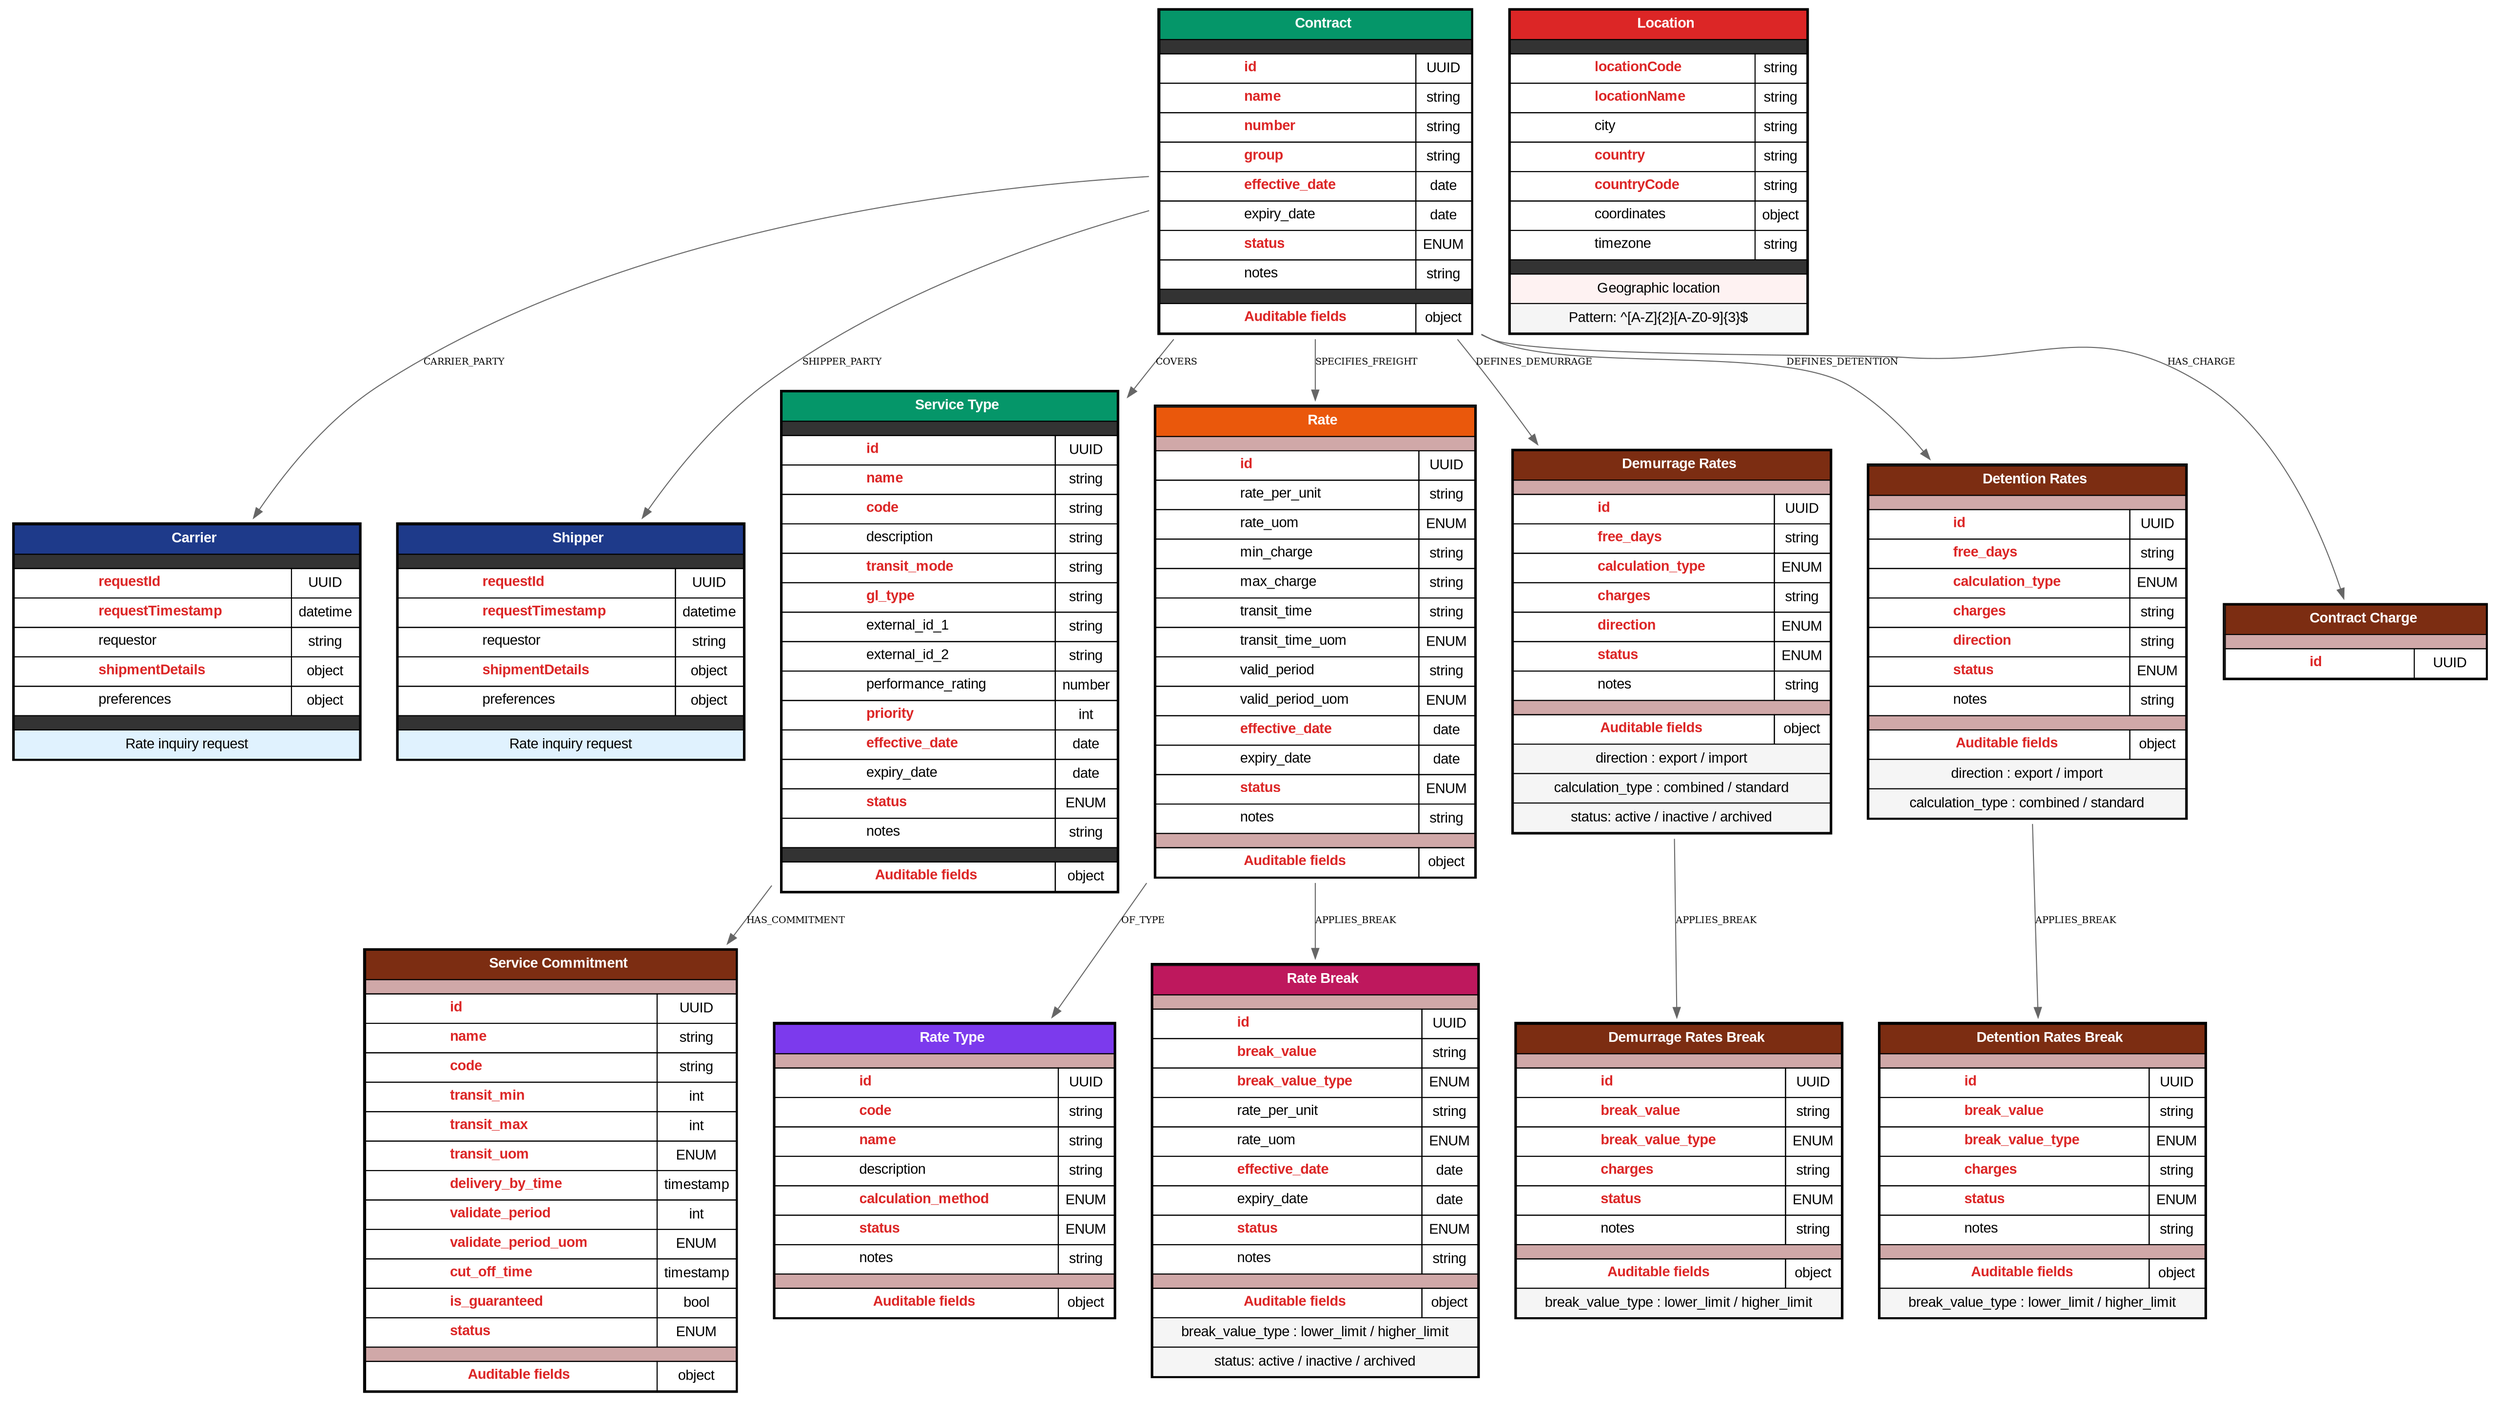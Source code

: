 // Rate Explorer Data Model Visualization
// Version: 1.0

digraph rate_explorer_data_model_visualization {
    rankdir=TB;
    node [fontname="Arial", shape=none];

    // Carrier
    carrier [label=<
        <TABLE BORDER="2" CELLBORDER="1" CELLSPACING="0" CELLPADDING="6">
            <TR>
                <TD BGCOLOR="#1E3A8A" COLSPAN="3">
                    <FONT COLOR="white"><B>Carrier</B></FONT>
                </TD>
            </TR>
            <TR><TD COLSPAN="3" BGCOLOR="#333333" HEIGHT="2"></TD></TR>
            <TR>
                <TD COLSPAN="2" ALIGN="LEFT">
                    <FONT COLOR="#DC2626"><B>requestId</B></FONT>
                </TD>
                <TD><FONT COLOR="#000000">UUID</FONT></TD>
            </TR>
            <TR>
                <TD COLSPAN="2" ALIGN="LEFT">
                    <FONT COLOR="#DC2626"><B>requestTimestamp</B></FONT>
                </TD>
                <TD><FONT COLOR="#000000">datetime</FONT></TD>
            </TR>
            <TR>
                <TD COLSPAN="2" ALIGN="LEFT">
                    <FONT COLOR="#000000">requestor</FONT>
                </TD>
                <TD><FONT COLOR="#000000">string</FONT></TD>
            </TR>
            <TR>
                <TD COLSPAN="2" ALIGN="LEFT">
                    <FONT COLOR="#DC2626"><B>shipmentDetails</B></FONT>
                </TD>
                <TD><FONT COLOR="#000000">object</FONT></TD>
            </TR>
            <TR>
                <TD COLSPAN="2" ALIGN="LEFT">
                    <FONT COLOR="#000000">preferences</FONT>
                </TD>
                <TD><FONT COLOR="#000000">object</FONT></TD>
            </TR>
            <TR><TD COLSPAN="3" BGCOLOR="#333333" HEIGHT="2"></TD></TR>
            <TR><TD COLSPAN="3" BGCOLOR="#E0F2FE">Rate inquiry request</TD></TR>
        </TABLE>
    >];

    // Shipper
    shipper [label=<
        <TABLE BORDER="2" CELLBORDER="1" CELLSPACING="0" CELLPADDING="6">
            <TR>
                <TD BGCOLOR="#1E3A8A" COLSPAN="3">
                    <FONT COLOR="white"><B>Shipper</B></FONT>
                </TD>
            </TR>
            <TR><TD COLSPAN="3" BGCOLOR="#333333" HEIGHT="2"></TD></TR>
            <TR>
                <TD COLSPAN="2" ALIGN="LEFT">
                    <FONT COLOR="#DC2626"><B>requestId</B></FONT>
                </TD>
                <TD><FONT COLOR="#000000">UUID</FONT></TD>
            </TR>
            <TR>
                <TD COLSPAN="2" ALIGN="LEFT">
                    <FONT COLOR="#DC2626"><B>requestTimestamp</B></FONT>
                </TD>
                <TD><FONT COLOR="#000000">datetime</FONT></TD>
            </TR>
            <TR>
                <TD COLSPAN="2" ALIGN="LEFT">
                    <FONT COLOR="#000000">requestor</FONT>
                </TD>
                <TD><FONT COLOR="#000000">string</FONT></TD>
            </TR>
            <TR>
                <TD COLSPAN="2" ALIGN="LEFT">
                    <FONT COLOR="#DC2626"><B>shipmentDetails</B></FONT>
                </TD>
                <TD><FONT COLOR="#000000">object</FONT></TD>
            </TR>
            <TR>
                <TD COLSPAN="2" ALIGN="LEFT">
                    <FONT COLOR="#000000">preferences</FONT>
                </TD>
                <TD><FONT COLOR="#000000">object</FONT></TD>
            </TR>
            <TR><TD COLSPAN="3" BGCOLOR="#333333" HEIGHT="2"></TD></TR>
            <TR><TD COLSPAN="3" BGCOLOR="#E0F2FE">Rate inquiry request</TD></TR>
        </TABLE>
    >];

    // Contract
    contract [label=<
        <TABLE BORDER="2" CELLBORDER="1" CELLSPACING="0" CELLPADDING="6">
            <TR>
                <TD BGCOLOR="#059669" COLSPAN="3">
                    <FONT COLOR="white"><B>Contract</B></FONT>
                </TD>
            </TR>
            <TR><TD COLSPAN="3" BGCOLOR="#333333" HEIGHT="2"></TD></TR>
            <TR>
                <TD COLSPAN="2" ALIGN="LEFT">
                    <FONT COLOR="#DC2626"><B>id</B></FONT>
                </TD>
                <TD><FONT COLOR="#000000">UUID</FONT></TD>
            </TR>
            <TR>
                <TD COLSPAN="2" ALIGN="LEFT">
                    <FONT COLOR="#DC2626"><B>name</B></FONT>
                </TD>
                <TD><FONT COLOR="#000000">string</FONT></TD>
            </TR>
            <TR>
                <TD COLSPAN="2" ALIGN="LEFT">
                    <FONT COLOR="#DC2626"><B>number</B></FONT>
                </TD>
                <TD><FONT COLOR="#000000">string</FONT></TD>
            </TR>
            <TR>
                <TD COLSPAN="2" ALIGN="LEFT">
                    <FONT COLOR="#DC2626"><B>group</B></FONT>
                </TD>
                <TD><FONT COLOR="#000000">string</FONT></TD>
            </TR>
            <TR>
                <TD COLSPAN="2" ALIGN="LEFT">
                    <FONT COLOR="#DC2626"><B>effective_date</B></FONT>
                </TD>
                <TD><FONT COLOR="#000000">date</FONT></TD>
            </TR>
            <TR>
                <TD COLSPAN="2" ALIGN="LEFT">
                    <FONT COLOR="#000000">expiry_date</FONT>
                </TD>
                <TD><FONT COLOR="#000000">date</FONT></TD>
            </TR>
            <TR>
                <TD COLSPAN="2" ALIGN="LEFT">
                    <FONT COLOR="#DC2626"><B>status</B></FONT>
                </TD>
                <TD><FONT COLOR="#000000">ENUM</FONT></TD>
            </TR>
            <TR>
                <TD COLSPAN="2" ALIGN="LEFT">
                    <FONT COLOR="#000000">notes</FONT>
                </TD>
                <TD><FONT COLOR="#000000">string</FONT></TD>
            </TR>
            <TR><TD COLSPAN="3" BGCOLOR="#333333" HEIGHT="2"></TD></TR>
            <TR>
                <TD COLSPAN="2" ALIGN="CENTER">
                    <FONT COLOR="#DC2626"><B>Auditable fields</B></FONT>
                </TD>
                <TD><FONT COLOR="#000000">object</FONT></TD>
            </TR>
        </TABLE>
    >];

    // Service Type
    service_type [label=<
        <TABLE BORDER="2" CELLBORDER="1" CELLSPACING="0" CELLPADDING="6">
            <TR>
                <TD BGCOLOR="#059669" COLSPAN="3">
                    <FONT COLOR="white"><B>Service Type</B></FONT>
                </TD>
            </TR>
            <TR><TD COLSPAN="3" BGCOLOR="#333333" HEIGHT="2"></TD></TR>
            <TR>
                <TD COLSPAN="2" ALIGN="LEFT">
                    <FONT COLOR="#DC2626"><B>id</B></FONT>
                </TD>
                <TD><FONT COLOR="#000000">UUID</FONT></TD>
            </TR>
            <TR>
                <TD COLSPAN="2" ALIGN="LEFT">
                    <FONT COLOR="#DC2626"><B>name</B></FONT>
                </TD>
                <TD><FONT COLOR="#000000">string</FONT></TD>
            </TR>
            <TR>
                <TD COLSPAN="2" ALIGN="LEFT">
                    <FONT COLOR="#DC2626"><B>code</B></FONT>
                </TD>
                <TD><FONT COLOR="#000000">string</FONT></TD>
            </TR>
            <TR>
                <TD COLSPAN="2" ALIGN="LEFT">
                    <FONT COLOR="#000000">description</FONT>
                </TD>
                <TD><FONT COLOR="#000000">string</FONT></TD>
            </TR>
            <TR>
                <TD COLSPAN="2" ALIGN="LEFT">
                    <FONT COLOR="#DC2626"><B>transit_mode</B></FONT>
                </TD>
                <TD><FONT COLOR="#000000">string</FONT></TD>
            </TR>
            <TR>
                <TD COLSPAN="2" ALIGN="LEFT">
                    <FONT COLOR="#DC2626"><B>gl_type</B></FONT>
                </TD>
                <TD><FONT COLOR="#000000">string</FONT></TD>
            </TR>
            <TR>
                <TD COLSPAN="2" ALIGN="LEFT">
                    <FONT COLOR="#000000">external_id_1</FONT>
                </TD>
                <TD><FONT COLOR="#000000">string</FONT></TD>
            </TR>
            <TR>
                <TD COLSPAN="2" ALIGN="LEFT">
                    <FONT COLOR="#000000">external_id_2</FONT>
                </TD>
                <TD><FONT COLOR="#000000">string</FONT></TD>
            </TR>
            <TR>
                <TD COLSPAN="2" ALIGN="LEFT">
                    <FONT COLOR="#000000">performance_rating</FONT>
                </TD>
                <TD><FONT COLOR="#000000">number</FONT></TD>
            </TR>
            <TR>
                <TD COLSPAN="2" ALIGN="LEFT">
                    <FONT COLOR="#DC2626"><B>priority</B></FONT>
                </TD>
                <TD><FONT COLOR="#000000">int</FONT></TD>
            </TR>
            <TR>
                <TD COLSPAN="2" ALIGN="LEFT">
                    <FONT COLOR="#DC2626"><B>effective_date</B></FONT>
                </TD>
                <TD><FONT COLOR="#000000">date</FONT></TD>
            </TR>
            <TR>
                <TD COLSPAN="2" ALIGN="LEFT">
                    <FONT COLOR="#000000">expiry_date</FONT>
                </TD>
                <TD><FONT COLOR="#000000">date</FONT></TD>
            </TR>
            <TR>
                <TD COLSPAN="2" ALIGN="LEFT">
                    <FONT COLOR="#DC2626"><B>status</B></FONT>
                </TD>
                <TD><FONT COLOR="#000000">ENUM</FONT></TD>
            </TR>
            <TR>
                <TD COLSPAN="2" ALIGN="LEFT">
                    <FONT COLOR="#000000">notes</FONT>
                </TD>
                <TD><FONT COLOR="#000000">string</FONT></TD>
            </TR>
            <TR><TD COLSPAN="3" BGCOLOR="#333333" HEIGHT="2"></TD></TR>
            <TR>
                <TD COLSPAN="2" ALIGN="CENTER">
                    <FONT COLOR="#DC2626"><B>Auditable fields</B></FONT>
                </TD>
                <TD><FONT COLOR="#000000">object</FONT></TD>
            </TR>
        </TABLE>
    >];

    // Location
    location [label=<
        <TABLE BORDER="2" CELLBORDER="1" CELLSPACING="0" CELLPADDING="6">
            <TR>
                <TD BGCOLOR="#DC2626" COLSPAN="3">
                    <FONT COLOR="white"><B>Location</B></FONT>
                </TD>
            </TR>
            <TR><TD COLSPAN="3" BGCOLOR="#333333" HEIGHT="2"></TD></TR>
            <TR>
                <TD COLSPAN="2" ALIGN="LEFT">
                    <FONT COLOR="#DC2626"><B>locationCode</B></FONT>
                </TD>
                <TD><FONT COLOR="#000000">string</FONT></TD>
            </TR>
            <TR>
                <TD COLSPAN="2" ALIGN="LEFT">
                    <FONT COLOR="#DC2626"><B>locationName</B></FONT>
                </TD>
                <TD><FONT COLOR="#000000">string</FONT></TD>
            </TR>
            <TR>
                <TD COLSPAN="2" ALIGN="LEFT">
                    <FONT COLOR="#000000">city</FONT>
                </TD>
                <TD><FONT COLOR="#000000">string</FONT></TD>
            </TR>
            <TR>
                <TD COLSPAN="2" ALIGN="LEFT">
                    <FONT COLOR="#DC2626"><B>country</B></FONT>
                </TD>
                <TD><FONT COLOR="#000000">string</FONT></TD>
            </TR>
            <TR>
                <TD COLSPAN="2" ALIGN="LEFT">
                    <FONT COLOR="#DC2626"><B>countryCode</B></FONT>
                </TD>
                <TD><FONT COLOR="#000000">string</FONT></TD>
            </TR>
            <TR>
                <TD COLSPAN="2" ALIGN="LEFT">
                    <FONT COLOR="#000000">coordinates</FONT>
                </TD>
                <TD><FONT COLOR="#000000">object</FONT></TD>
            </TR>
            <TR>
                <TD COLSPAN="2" ALIGN="LEFT">
                    <FONT COLOR="#000000">timezone</FONT>
                </TD>
                <TD><FONT COLOR="#000000">string</FONT></TD>
            </TR>
            <TR><TD COLSPAN="3" BGCOLOR="#333333" HEIGHT="2"></TD></TR>
            <TR><TD COLSPAN="3" BGCOLOR="#FEF2F2">Geographic location</TD></TR>
            <TR><TD COLSPAN="3" BGCOLOR="#F5F5F5" HEIGHT="2">Pattern: ^[A-Z]{2}[A-Z0-9]{3}$</TD></TR>
        </TABLE>
    >];

    // Rate
    rate [label=<
        <TABLE BORDER="2" CELLBORDER="1" CELLSPACING="0" CELLPADDING="6">
            <TR>
                <TD BGCOLOR="#EA580C" COLSPAN="3">
                    <FONT COLOR="white"><B>Rate</B></FONT>
                </TD>
            </TR>
            <TR><TD COLSPAN="3" BGCOLOR="#d0a8a8ff" HEIGHT="2"></TD></TR>
            <TR>
                <TD COLSPAN="2" ALIGN="LEFT">
                    <FONT COLOR="#DC2626"><B>id</B></FONT>
                </TD>
                <TD><FONT COLOR="#000000">UUID</FONT></TD>
            </TR>
            <TR>
                <TD COLSPAN="2" ALIGN="LEFT">
                    <FONT COLOR="#000000">rate_per_unit</FONT>
                </TD>
                <TD><FONT COLOR="#000000">string</FONT></TD>
            </TR>
            <TR>
                <TD COLSPAN="2" ALIGN="LEFT">
                    <FONT COLOR="#000000">rate_uom</FONT>
                </TD>
                <TD><FONT COLOR="#000000">ENUM</FONT></TD>
            </TR>
            <TR>
                <TD COLSPAN="2" ALIGN="LEFT">
                    <FONT COLOR="#000000">min_charge</FONT>
                </TD>
                <TD><FONT COLOR="#000000">string</FONT></TD>
            </TR>
            <TR>
                <TD COLSPAN="2" ALIGN="LEFT">
                    <FONT COLOR="#000000">max_charge</FONT>
                </TD>
                <TD><FONT COLOR="#000000">string</FONT></TD>
            </TR>
            <TR>
                <TD COLSPAN="2" ALIGN="LEFT">
                    <FONT COLOR="#000000">transit_time</FONT>
                </TD>
                <TD><FONT COLOR="#000000">string</FONT></TD>
            </TR>
            <TR>
                <TD COLSPAN="2" ALIGN="LEFT">
                    <FONT COLOR="#000000">transit_time_uom</FONT>
                </TD>
                <TD><FONT COLOR="#000000">ENUM</FONT></TD>
            </TR>
            <TR>
                <TD COLSPAN="2" ALIGN="LEFT">
                    <FONT COLOR="#000000">valid_period</FONT>
                </TD>
                <TD><FONT COLOR="#000000">string</FONT></TD>
            </TR>
            <TR>
                <TD COLSPAN="2" ALIGN="LEFT">
                    <FONT COLOR="#000000">valid_period_uom</FONT>
                </TD>
                <TD><FONT COLOR="#000000">ENUM</FONT></TD>
            </TR>
            <TR>
                <TD COLSPAN="2" ALIGN="LEFT">
                    <FONT COLOR="#DC2626"><B>effective_date</B></FONT>
                </TD>
                <TD><FONT COLOR="#000000">date</FONT></TD>
            </TR>
            <TR>
                <TD COLSPAN="2" ALIGN="LEFT">
                    <FONT COLOR="#000000">expiry_date</FONT>
                </TD>
                <TD><FONT COLOR="#000000">date</FONT></TD>
            </TR>
            <TR>
                <TD COLSPAN="2" ALIGN="LEFT">
                    <FONT COLOR="#DC2626"><B>status</B></FONT>
                </TD>
                <TD><FONT COLOR="#000000">ENUM</FONT></TD>
            </TR>
            <TR>
                <TD COLSPAN="2" ALIGN="LEFT">
                    <FONT COLOR="#000000">notes</FONT>
                </TD>
                <TD><FONT COLOR="#000000">string</FONT></TD>
            </TR>
            <TR><TD COLSPAN="3" BGCOLOR="#d0a8a8ff" HEIGHT="2"></TD></TR>
            <TR>
                <TD COLSPAN="2" ALIGN="CENTER">
                    <FONT COLOR="#DC2626"><B>Auditable fields</B></FONT>
                </TD>
                <TD><FONT COLOR="#000000">object</FONT></TD>
            </TR>
        </TABLE>
    >];

    // Rate Type
    rate_type [label=<
        <TABLE BORDER="2" CELLBORDER="1" CELLSPACING="0" CELLPADDING="6">
            <TR>
                <TD BGCOLOR="#7C3AED" COLSPAN="3">
                    <FONT COLOR="white"><B>Rate Type</B></FONT>
                </TD>
            </TR>
            <TR><TD COLSPAN="3" BGCOLOR="#d0a8a8ff" HEIGHT="2"></TD></TR>
            <TR>
                <TD COLSPAN="2" ALIGN="LEFT">
                    <FONT COLOR="#DC2626"><B>id</B></FONT>
                </TD>
                <TD><FONT COLOR="#000000">UUID</FONT></TD>
            </TR>
            <TR>
                <TD COLSPAN="2" ALIGN="LEFT">
                    <FONT COLOR="#DC2626"><B>code</B></FONT>
                </TD>
                <TD><FONT COLOR="#000000">string</FONT></TD>
            </TR>
            <TR>
                <TD COLSPAN="2" ALIGN="LEFT">
                    <FONT COLOR="#DC2626"><B>name</B></FONT>
                </TD>
                <TD><FONT COLOR="#000000">string</FONT></TD>
            </TR>
            <TR>
                <TD COLSPAN="2" ALIGN="LEFT">
                    <FONT COLOR="#000000">description</FONT>
                </TD>
                <TD><FONT COLOR="#000000">string</FONT></TD>
            </TR>
            <TR>
                <TD COLSPAN="2" ALIGN="LEFT">
                    <FONT COLOR="#DC2626"><B>calculation_method</B></FONT>
                </TD>
                <TD><FONT COLOR="#000000">ENUM</FONT></TD>
            </TR>
            <TR>
                <TD COLSPAN="2" ALIGN="LEFT">
                    <FONT COLOR="#DC2626"><B>status</B></FONT>
                </TD>
                <TD><FONT COLOR="#000000">ENUM</FONT></TD>
            </TR>
            <TR>
                <TD COLSPAN="2" ALIGN="LEFT">
                    <FONT COLOR="#000000">notes</FONT>
                </TD>
                <TD><FONT COLOR="#000000">string</FONT></TD>
            </TR>
            <TR><TD COLSPAN="3" BGCOLOR="#d0a8a8ff" HEIGHT="2"></TD></TR>
            <TR>
                <TD COLSPAN="2" ALIGN="CENTER">
                    <FONT COLOR="#DC2626"><B>Auditable fields</B></FONT>
                </TD>
                <TD><FONT COLOR="#000000">object</FONT></TD>
            </TR>
        </TABLE>
    >];

    // Rate Break
    rate_break [label=<
        <TABLE BORDER="2" CELLBORDER="1" CELLSPACING="0" CELLPADDING="6">
            <TR>
                <TD BGCOLOR="#BE185D" COLSPAN="3">
                    <FONT COLOR="white"><B>Rate Break</B></FONT>
                </TD>
            </TR>
            <TR><TD COLSPAN="3" BGCOLOR="#d0a8a8ff" HEIGHT="2"></TD></TR>
            <TR>
                <TD COLSPAN="2" ALIGN="LEFT">
                    <FONT COLOR="#DC2626"><B>id</B></FONT>
                </TD>
                <TD><FONT COLOR="#000000">UUID</FONT></TD>
            </TR>
            <TR>
                <TD COLSPAN="2" ALIGN="LEFT">
                    <FONT COLOR="#DC2626"><B>break_value</B></FONT>
                </TD>
                <TD><FONT COLOR="#000000">string</FONT></TD>
            </TR>
            <TR>
                <TD COLSPAN="2" ALIGN="LEFT">
                    <FONT COLOR="#DC2626"><B>break_value_type</B></FONT>
                </TD>
                <TD><FONT COLOR="#000000">ENUM</FONT></TD>
            </TR>
            <TR>
                <TD COLSPAN="2" ALIGN="LEFT">
                    <FONT COLOR="#000000">rate_per_unit</FONT>
                </TD>
                <TD><FONT COLOR="#000000">string</FONT></TD>
            </TR>
            <TR>
                <TD COLSPAN="2" ALIGN="LEFT">
                    <FONT COLOR="#000000">rate_uom</FONT>
                </TD>
                <TD><FONT COLOR="#000000">ENUM</FONT></TD>
            </TR>
            <TR>
                <TD COLSPAN="2" ALIGN="LEFT">
                    <FONT COLOR="#DC2626"><B>effective_date</B></FONT>
                </TD>
                <TD><FONT COLOR="#000000">date</FONT></TD>
            </TR>
            <TR>
                <TD COLSPAN="2" ALIGN="LEFT">
                    <FONT COLOR="#000000">expiry_date</FONT>
                </TD>
                <TD><FONT COLOR="#000000">date</FONT></TD>
            </TR>
            <TR>
                <TD COLSPAN="2" ALIGN="LEFT">
                    <FONT COLOR="#DC2626"><B>status</B></FONT>
                </TD>
                <TD><FONT COLOR="#000000">ENUM</FONT></TD>
            </TR>
            <TR>
                <TD COLSPAN="2" ALIGN="LEFT">
                    <FONT COLOR="#000000">notes</FONT>
                </TD>
                <TD><FONT COLOR="#000000">string</FONT></TD>
            </TR>
            <TR><TD COLSPAN="3" BGCOLOR="#d0a8a8ff" HEIGHT="2"></TD></TR>
            <TR>
                <TD COLSPAN="2" ALIGN="CENTER">
                    <FONT COLOR="#DC2626"><B>Auditable fields</B></FONT>
                </TD>
                <TD><FONT COLOR="#000000">object</FONT></TD>
            </TR>
            <TR><TD COLSPAN="3" BGCOLOR="#F5F5F5" HEIGHT="2">break_value_type : lower_limit / higher_limit</TD></TR>
            <TR><TD COLSPAN="3" BGCOLOR="#F5F5F5" HEIGHT="2">status: active / inactive / archived</TD></TR>
        </TABLE>
    >];

    // Demurrage Rates
    demurrage_rates [label=<
        <TABLE BORDER="2" CELLBORDER="1" CELLSPACING="0" CELLPADDING="6">
            <TR>
                <TD BGCOLOR="#7C2D12" COLSPAN="3">
                    <FONT COLOR="white"><B>Demurrage Rates</B></FONT>
                </TD>
            </TR>
            <TR><TD COLSPAN="3" BGCOLOR="#d0a8a8ff" HEIGHT="2"></TD></TR>
            <TR>
                <TD COLSPAN="2" ALIGN="LEFT">
                    <FONT COLOR="#DC2626"><B>id</B></FONT>
                </TD>
                <TD><FONT COLOR="#000000">UUID</FONT></TD>
            </TR>
            <TR>
                <TD COLSPAN="2" ALIGN="LEFT">
                    <FONT COLOR="#DC2626"><B>free_days</B></FONT>
                </TD>
                <TD><FONT COLOR="#000000">string</FONT></TD>
            </TR>
            <TR>
                <TD COLSPAN="2" ALIGN="LEFT">
                    <FONT COLOR="#DC2626"><B>calculation_type</B></FONT>
                </TD>
                <TD><FONT COLOR="#000000">ENUM</FONT></TD>
            </TR>
            <TR>
                <TD COLSPAN="2" ALIGN="LEFT">
                    <FONT COLOR="#DC2626"><B>charges</B></FONT>
                </TD>
                <TD><FONT COLOR="#000000">string</FONT></TD>
            </TR>
            <TR>
                <TD COLSPAN="2" ALIGN="LEFT">
                    <FONT COLOR="#DC2626"><B>direction</B></FONT>
                </TD>
                <TD><FONT COLOR="#000000">ENUM</FONT></TD>
            </TR>
            <TR>
                <TD COLSPAN="2" ALIGN="LEFT">
                    <FONT COLOR="#DC2626"><B>status</B></FONT>
                </TD>
                <TD><FONT COLOR="#000000">ENUM</FONT></TD>
            </TR>
            <TR>
                <TD COLSPAN="2" ALIGN="LEFT">
                    <FONT COLOR="#000000">notes</FONT>
                </TD>
                <TD><FONT COLOR="#000000">string</FONT></TD>
            </TR>
            <TR><TD COLSPAN="3" BGCOLOR="#d0a8a8ff" HEIGHT="2"></TD></TR>
            <TR>
                <TD COLSPAN="2" ALIGN="CENTER">
                    <FONT COLOR="#DC2626"><B>Auditable fields</B></FONT>
                </TD>
                <TD><FONT COLOR="#000000">object</FONT></TD>
            </TR>
            <TR><TD COLSPAN="3" BGCOLOR="#F5F5F5" HEIGHT="2">direction : export / import</TD></TR>
            <TR><TD COLSPAN="3" BGCOLOR="#F5F5F5" HEIGHT="2">calculation_type : combined / standard</TD></TR>
            <TR><TD COLSPAN="3" BGCOLOR="#F5F5F5" HEIGHT="2">status: active / inactive / archived</TD></TR>
        </TABLE>
    >];

    // Demurrage Rates Break
    demurrage_rates_break [label=<
        <TABLE BORDER="2" CELLBORDER="1" CELLSPACING="0" CELLPADDING="6">
            <TR>
                <TD BGCOLOR="#7C2D12" COLSPAN="3">
                    <FONT COLOR="white"><B>Demurrage Rates Break</B></FONT>
                </TD>
            </TR>
            <TR><TD COLSPAN="3" BGCOLOR="#d0a8a8ff" HEIGHT="2"></TD></TR>
            <TR>
                <TD COLSPAN="2" ALIGN="LEFT">
                    <FONT COLOR="#DC2626"><B>id</B></FONT>
                </TD>
                <TD><FONT COLOR="#000000">UUID</FONT></TD>
            </TR>
            <TR>
                <TD COLSPAN="2" ALIGN="LEFT">
                    <FONT COLOR="#DC2626"><B>break_value</B></FONT>
                </TD>
                <TD><FONT COLOR="#000000">string</FONT></TD>
            </TR>
            <TR>
                <TD COLSPAN="2" ALIGN="LEFT">
                    <FONT COLOR="#DC2626"><B>break_value_type</B></FONT>
                </TD>
                <TD><FONT COLOR="#000000">ENUM</FONT></TD>
            </TR>
            <TR>
                <TD COLSPAN="2" ALIGN="LEFT">
                    <FONT COLOR="#DC2626"><B>charges</B></FONT>
                </TD>
                <TD><FONT COLOR="#000000">string</FONT></TD>
            </TR>
            <TR>
                <TD COLSPAN="2" ALIGN="LEFT">
                    <FONT COLOR="#DC2626"><B>status</B></FONT>
                </TD>
                <TD><FONT COLOR="#000000">ENUM</FONT></TD>
            </TR>
            <TR>
                <TD COLSPAN="2" ALIGN="LEFT">
                    <FONT COLOR="#000000">notes</FONT>
                </TD>
                <TD><FONT COLOR="#000000">string</FONT></TD>
            </TR>
            <TR><TD COLSPAN="3" BGCOLOR="#d0a8a8ff" HEIGHT="2"></TD></TR>
            <TR>
                <TD COLSPAN="2" ALIGN="CENTER">
                    <FONT COLOR="#DC2626"><B>Auditable fields</B></FONT>
                </TD>
                <TD><FONT COLOR="#000000">object</FONT></TD>
            </TR>
            <TR><TD COLSPAN="3" BGCOLOR="#F5F5F5" HEIGHT="2">break_value_type : lower_limit / higher_limit</TD></TR>
        </TABLE>
    >];

    // Detention Rates
    detention_rates [label=<
        <TABLE BORDER="2" CELLBORDER="1" CELLSPACING="0" CELLPADDING="6">
            <TR>
                <TD BGCOLOR="#7C2D12" COLSPAN="3">
                    <FONT COLOR="white"><B>Detention Rates</B></FONT>
                </TD>
            </TR>
            <TR><TD COLSPAN="3" BGCOLOR="#d0a8a8ff" HEIGHT="2"></TD></TR>
            <TR>
                <TD COLSPAN="2" ALIGN="LEFT">
                    <FONT COLOR="#DC2626"><B>id</B></FONT>
                </TD>
                <TD><FONT COLOR="#000000">UUID</FONT></TD>
            </TR>
            <TR>
                <TD COLSPAN="2" ALIGN="LEFT">
                    <FONT COLOR="#DC2626"><B>free_days</B></FONT>
                </TD>
                <TD><FONT COLOR="#000000">string</FONT></TD>
            </TR>
            <TR>
                <TD COLSPAN="2" ALIGN="LEFT">
                    <FONT COLOR="#DC2626"><B>calculation_type</B></FONT>
                </TD>
                <TD><FONT COLOR="#000000">ENUM</FONT></TD>
            </TR>
            <TR>
                <TD COLSPAN="2" ALIGN="LEFT">
                    <FONT COLOR="#DC2626"><B>charges</B></FONT>
                </TD>
                <TD><FONT COLOR="#000000">string</FONT></TD>
            </TR>
            <TR>
                <TD COLSPAN="2" ALIGN="LEFT">
                    <FONT COLOR="#DC2626"><B>direction</B></FONT>
                </TD>
                <TD><FONT COLOR="#000000">string</FONT></TD>
            </TR>
            <TR>
                <TD COLSPAN="2" ALIGN="LEFT">
                    <FONT COLOR="#DC2626"><B>status</B></FONT>
                </TD>
                <TD><FONT COLOR="#000000">ENUM</FONT></TD>
            </TR>
            <TR>
                <TD COLSPAN="2" ALIGN="LEFT">
                    <FONT COLOR="#000000">notes</FONT>
                </TD>
                <TD><FONT COLOR="#000000">string</FONT></TD>
            </TR>
            <TR><TD COLSPAN="3" BGCOLOR="#d0a8a8ff" HEIGHT="2"></TD></TR>
            <TR>
                <TD COLSPAN="2" ALIGN="CENTER">
                    <FONT COLOR="#DC2626"><B>Auditable fields</B></FONT>
                </TD>
                <TD><FONT COLOR="#000000">object</FONT></TD>
            </TR>
            <TR><TD COLSPAN="3" BGCOLOR="#F5F5F5" HEIGHT="2">direction : export / import</TD></TR>
            <TR><TD COLSPAN="3" BGCOLOR="#F5F5F5" HEIGHT="2">calculation_type : combined / standard</TD></TR>
        </TABLE>
    >];

    // Detention Rates Break
    detention_rates_break [label=<
        <TABLE BORDER="2" CELLBORDER="1" CELLSPACING="0" CELLPADDING="6">
            <TR>
                <TD BGCOLOR="#7C2D12" COLSPAN="3">
                    <FONT COLOR="white"><B>Detention Rates Break</B></FONT>
                </TD>
            </TR>
            <TR><TD COLSPAN="3" BGCOLOR="#d0a8a8ff" HEIGHT="2"></TD></TR>
            <TR>
                <TD COLSPAN="2" ALIGN="LEFT">
                    <FONT COLOR="#DC2626"><B>id</B></FONT>
                </TD>
                <TD><FONT COLOR="#000000">UUID</FONT></TD>
            </TR>
            <TR>
                <TD COLSPAN="2" ALIGN="LEFT">
                    <FONT COLOR="#DC2626"><B>break_value</B></FONT>
                </TD>
                <TD><FONT COLOR="#000000">string</FONT></TD>
            </TR>
            <TR>
                <TD COLSPAN="2" ALIGN="LEFT">
                    <FONT COLOR="#DC2626"><B>break_value_type</B></FONT>
                </TD>
                <TD><FONT COLOR="#000000">ENUM</FONT></TD>
            </TR>
            <TR>
                <TD COLSPAN="2" ALIGN="LEFT">
                    <FONT COLOR="#DC2626"><B>charges</B></FONT>
                </TD>
                <TD><FONT COLOR="#000000">string</FONT></TD>
            </TR>
            <TR>
                <TD COLSPAN="2" ALIGN="LEFT">
                    <FONT COLOR="#DC2626"><B>status</B></FONT>
                </TD>
                <TD><FONT COLOR="#000000">ENUM</FONT></TD>
            </TR>
            <TR>
                <TD COLSPAN="2" ALIGN="LEFT">
                    <FONT COLOR="#000000">notes</FONT>
                </TD>
                <TD><FONT COLOR="#000000">string</FONT></TD>
            </TR>
            <TR><TD COLSPAN="3" BGCOLOR="#d0a8a8ff" HEIGHT="2"></TD></TR>
            <TR>
                <TD COLSPAN="2" ALIGN="CENTER">
                    <FONT COLOR="#DC2626"><B>Auditable fields</B></FONT>
                </TD>
                <TD><FONT COLOR="#000000">object</FONT></TD>
            </TR>
            <TR><TD COLSPAN="3" BGCOLOR="#F5F5F5" HEIGHT="2">break_value_type : lower_limit / higher_limit</TD></TR>
        </TABLE>
    >];

    // Contract Charge
    contract_charge [label=<
        <TABLE BORDER="2" CELLBORDER="1" CELLSPACING="0" CELLPADDING="6">
            <TR>
                <TD BGCOLOR="#7C2D12" COLSPAN="3">
                    <FONT COLOR="white"><B>Contract Charge</B></FONT>
                </TD>
            </TR>
            <TR><TD COLSPAN="3" BGCOLOR="#d0a8a8ff" HEIGHT="2"></TD></TR>
            <TR>
                <TD COLSPAN="2" ALIGN="LEFT">
                    <FONT COLOR="#DC2626"><B>id</B></FONT>
                </TD>
                <TD><FONT COLOR="#000000">UUID</FONT></TD>
            </TR>
        </TABLE>
    >];

    // Service Commitment
    service_commitment [label=<
        <TABLE BORDER="2" CELLBORDER="1" CELLSPACING="0" CELLPADDING="6">
            <TR>
                <TD BGCOLOR="#7C2D12" COLSPAN="3">
                    <FONT COLOR="white"><B>Service Commitment</B></FONT>
                </TD>
            </TR>
            <TR><TD COLSPAN="3" BGCOLOR="#d0a8a8ff" HEIGHT="2"></TD></TR>
            <TR>
                <TD COLSPAN="2" ALIGN="LEFT">
                    <FONT COLOR="#DC2626"><B>id</B></FONT>
                </TD>
                <TD><FONT COLOR="#000000">UUID</FONT></TD>
            </TR>
            <TR>
                <TD COLSPAN="2" ALIGN="LEFT">
                    <FONT COLOR="#DC2626"><B>name</B></FONT>
                </TD>
                <TD><FONT COLOR="#000000">string</FONT></TD>
            </TR>
            <TR>
                <TD COLSPAN="2" ALIGN="LEFT">
                    <FONT COLOR="#DC2626"><B>code</B></FONT>
                </TD>
                <TD><FONT COLOR="#000000">string</FONT></TD>
            </TR>
            <TR>
                <TD COLSPAN="2" ALIGN="LEFT">
                    <FONT COLOR="#DC2626"><B>transit_min</B></FONT>
                </TD>
                <TD><FONT COLOR="#000000">int</FONT></TD>
            </TR>
            <TR>
                <TD COLSPAN="2" ALIGN="LEFT">
                    <FONT COLOR="#DC2626"><B>transit_max</B></FONT>
                </TD>
                <TD><FONT COLOR="#000000">int</FONT></TD>
            </TR>
            <TR>
                <TD COLSPAN="2" ALIGN="LEFT">
                    <FONT COLOR="#DC2626"><B>transit_uom</B></FONT>
                </TD>
                <TD><FONT COLOR="#000000">ENUM</FONT></TD>
            </TR>
            <TR>
                <TD COLSPAN="2" ALIGN="LEFT">
                    <FONT COLOR="#DC2626"><B>delivery_by_time</B></FONT>
                </TD>
                <TD><FONT COLOR="#000000">timestamp</FONT></TD>
            </TR>
            <TR>
                <TD COLSPAN="2" ALIGN="LEFT">
                    <FONT COLOR="#DC2626"><B>validate_period</B></FONT>
                </TD>
                <TD><FONT COLOR="#000000">int</FONT></TD>
            </TR>
            <TR>
                <TD COLSPAN="2" ALIGN="LEFT">
                    <FONT COLOR="#DC2626"><B>validate_period_uom</B></FONT>
                </TD>
                <TD><FONT COLOR="#000000">ENUM</FONT></TD>
            </TR>
            <TR>
                <TD COLSPAN="2" ALIGN="LEFT">
                    <FONT COLOR="#DC2626"><B>cut_off_time</B></FONT>
                </TD>
                <TD><FONT COLOR="#000000">timestamp</FONT></TD>
            </TR>
            <TR>
                <TD COLSPAN="2" ALIGN="LEFT">
                    <FONT COLOR="#DC2626"><B>is_guaranteed</B></FONT>
                </TD>
                <TD><FONT COLOR="#000000">bool</FONT></TD>
            </TR>
            <TR>
                <TD COLSPAN="2" ALIGN="LEFT">
                    <FONT COLOR="#DC2626"><B>status</B></FONT>
                </TD>
                <TD><FONT COLOR="#000000">ENUM</FONT></TD>
            </TR>
            <TR><TD COLSPAN="3" BGCOLOR="#d0a8a8ff" HEIGHT="2"></TD></TR>
            <TR>
                <TD COLSPAN="2" ALIGN="CENTER">
                    <FONT COLOR="#DC2626"><B>Auditable fields</B></FONT>
                </TD>
                <TD><FONT COLOR="#000000">object</FONT></TD>
            </TR>
        </TABLE>
    >];

    // Relationships
    contract -> carrier [label="CARRIER_PARTY", fontsize=9, color="#666666"];
    contract -> shipper [label="SHIPPER_PARTY", fontsize=9, color="#666666"];
    contract -> rate [label="SPECIFIES_FREIGHT", fontsize=9, color="#666666"];
    contract -> service_type [label="COVERS", fontsize=9, color="#666666"];
    contract -> contract_charge [label="HAS_CHARGE", fontsize=9, color="#666666"];
    contract -> demurrage_rates [label="DEFINES_DEMURRAGE", fontsize=9, color="#666666"];
    contract -> detention_rates [label="DEFINES_DETENTION", fontsize=9, color="#666666"];
    rate -> rate_type [label="OF_TYPE", fontsize=9, color="#666666"];
    rate -> rate_break [label="APPLIES_BREAK", fontsize=9, color="#666666"];
    demurrage_rates -> demurrage_rates_break [label="APPLIES_BREAK", fontsize=9, color="#666666"];
    detention_rates -> detention_rates_break [label="APPLIES_BREAK", fontsize=9, color="#666666"];
    service_type -> service_commitment [label="HAS_COMMITMENT", fontsize=9, color="#666666"];

    // Layout hints
    {rank=same; rate_type; rate_break;}
}
